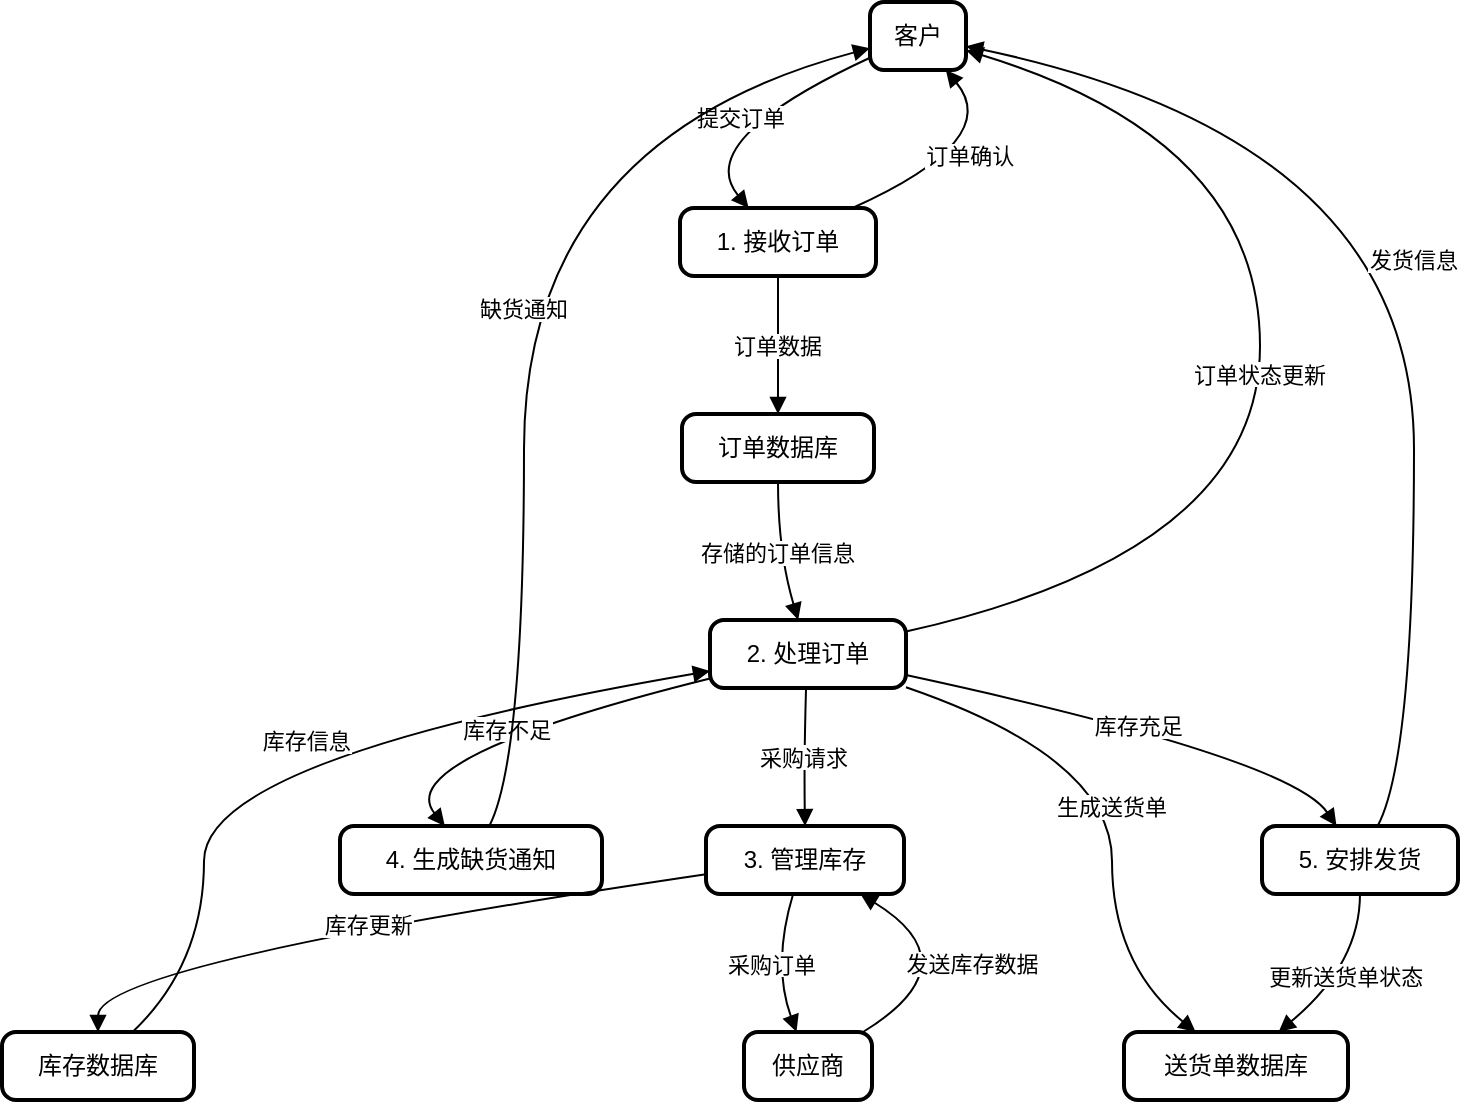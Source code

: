 <mxfile version="24.7.10">
  <diagram id="C5RBs43oDa-KdzZeNtuy" name="Page-1">
    <mxGraphModel dx="1434" dy="746" grid="1" gridSize="10" guides="1" tooltips="1" connect="1" arrows="1" fold="1" page="1" pageScale="1" pageWidth="827" pageHeight="1169" math="0" shadow="0">
      <root>
        <mxCell id="WIyWlLk6GJQsqaUBKTNV-0" />
        <mxCell id="WIyWlLk6GJQsqaUBKTNV-1" parent="WIyWlLk6GJQsqaUBKTNV-0" />
        <mxCell id="2A-RN3WEtYhpg8PCWA6c-103" value="客户" style="rounded=1;absoluteArcSize=1;arcSize=14;whiteSpace=wrap;strokeWidth=2;" vertex="1" parent="WIyWlLk6GJQsqaUBKTNV-1">
          <mxGeometry x="454" y="20" width="48" height="34" as="geometry" />
        </mxCell>
        <mxCell id="2A-RN3WEtYhpg8PCWA6c-104" value="1. 接收订单" style="rounded=1;absoluteArcSize=1;arcSize=14;whiteSpace=wrap;strokeWidth=2;" vertex="1" parent="WIyWlLk6GJQsqaUBKTNV-1">
          <mxGeometry x="359" y="123" width="98" height="34" as="geometry" />
        </mxCell>
        <mxCell id="2A-RN3WEtYhpg8PCWA6c-105" value="供应商" style="rounded=1;absoluteArcSize=1;arcSize=14;whiteSpace=wrap;strokeWidth=2;" vertex="1" parent="WIyWlLk6GJQsqaUBKTNV-1">
          <mxGeometry x="391" y="535" width="64" height="34" as="geometry" />
        </mxCell>
        <mxCell id="2A-RN3WEtYhpg8PCWA6c-106" value="3. 管理库存" style="rounded=1;absoluteArcSize=1;arcSize=14;whiteSpace=wrap;strokeWidth=2;" vertex="1" parent="WIyWlLk6GJQsqaUBKTNV-1">
          <mxGeometry x="372" y="432" width="99" height="34" as="geometry" />
        </mxCell>
        <mxCell id="2A-RN3WEtYhpg8PCWA6c-107" value="订单数据库" style="rounded=1;absoluteArcSize=1;arcSize=14;whiteSpace=wrap;strokeWidth=2;" vertex="1" parent="WIyWlLk6GJQsqaUBKTNV-1">
          <mxGeometry x="360" y="226" width="96" height="34" as="geometry" />
        </mxCell>
        <mxCell id="2A-RN3WEtYhpg8PCWA6c-108" value="2. 处理订单" style="rounded=1;absoluteArcSize=1;arcSize=14;whiteSpace=wrap;strokeWidth=2;" vertex="1" parent="WIyWlLk6GJQsqaUBKTNV-1">
          <mxGeometry x="374" y="329" width="98" height="34" as="geometry" />
        </mxCell>
        <mxCell id="2A-RN3WEtYhpg8PCWA6c-109" value="送货单数据库" style="rounded=1;absoluteArcSize=1;arcSize=14;whiteSpace=wrap;strokeWidth=2;" vertex="1" parent="WIyWlLk6GJQsqaUBKTNV-1">
          <mxGeometry x="581" y="535" width="112" height="34" as="geometry" />
        </mxCell>
        <mxCell id="2A-RN3WEtYhpg8PCWA6c-110" value="库存数据库" style="rounded=1;absoluteArcSize=1;arcSize=14;whiteSpace=wrap;strokeWidth=2;" vertex="1" parent="WIyWlLk6GJQsqaUBKTNV-1">
          <mxGeometry x="20" y="535" width="96" height="34" as="geometry" />
        </mxCell>
        <mxCell id="2A-RN3WEtYhpg8PCWA6c-111" value="4. 生成缺货通知" style="rounded=1;absoluteArcSize=1;arcSize=14;whiteSpace=wrap;strokeWidth=2;" vertex="1" parent="WIyWlLk6GJQsqaUBKTNV-1">
          <mxGeometry x="189" y="432" width="131" height="34" as="geometry" />
        </mxCell>
        <mxCell id="2A-RN3WEtYhpg8PCWA6c-112" value="5. 安排发货" style="rounded=1;absoluteArcSize=1;arcSize=14;whiteSpace=wrap;strokeWidth=2;" vertex="1" parent="WIyWlLk6GJQsqaUBKTNV-1">
          <mxGeometry x="650" y="432" width="98" height="34" as="geometry" />
        </mxCell>
        <mxCell id="2A-RN3WEtYhpg8PCWA6c-113" value="提交订单" style="curved=1;startArrow=none;endArrow=block;exitX=0;exitY=0.82;entryX=0.35;entryY=0;rounded=0;" edge="1" parent="WIyWlLk6GJQsqaUBKTNV-1" source="2A-RN3WEtYhpg8PCWA6c-103" target="2A-RN3WEtYhpg8PCWA6c-104">
          <mxGeometry relative="1" as="geometry">
            <Array as="points">
              <mxPoint x="365" y="89" />
            </Array>
          </mxGeometry>
        </mxCell>
        <mxCell id="2A-RN3WEtYhpg8PCWA6c-114" value="发送库存数据" style="curved=1;startArrow=none;endArrow=block;exitX=0.93;exitY=0;entryX=0.78;entryY=1;rounded=0;" edge="1" parent="WIyWlLk6GJQsqaUBKTNV-1" source="2A-RN3WEtYhpg8PCWA6c-105" target="2A-RN3WEtYhpg8PCWA6c-106">
          <mxGeometry relative="1" as="geometry">
            <Array as="points">
              <mxPoint x="506" y="501" />
            </Array>
          </mxGeometry>
        </mxCell>
        <mxCell id="2A-RN3WEtYhpg8PCWA6c-115" value="订单数据" style="curved=1;startArrow=none;endArrow=block;exitX=0.5;exitY=1;entryX=0.5;entryY=0;rounded=0;" edge="1" parent="WIyWlLk6GJQsqaUBKTNV-1" source="2A-RN3WEtYhpg8PCWA6c-104" target="2A-RN3WEtYhpg8PCWA6c-107">
          <mxGeometry relative="1" as="geometry">
            <Array as="points" />
          </mxGeometry>
        </mxCell>
        <mxCell id="2A-RN3WEtYhpg8PCWA6c-116" value="存储的订单信息" style="curved=1;startArrow=none;endArrow=block;exitX=0.5;exitY=1;entryX=0.45;entryY=0;rounded=0;" edge="1" parent="WIyWlLk6GJQsqaUBKTNV-1" source="2A-RN3WEtYhpg8PCWA6c-107" target="2A-RN3WEtYhpg8PCWA6c-108">
          <mxGeometry relative="1" as="geometry">
            <Array as="points">
              <mxPoint x="408" y="295" />
            </Array>
          </mxGeometry>
        </mxCell>
        <mxCell id="2A-RN3WEtYhpg8PCWA6c-117" value="订单确认" style="curved=1;startArrow=none;endArrow=block;exitX=0.88;exitY=0;entryX=0.79;entryY=1;rounded=0;" edge="1" parent="WIyWlLk6GJQsqaUBKTNV-1" source="2A-RN3WEtYhpg8PCWA6c-104" target="2A-RN3WEtYhpg8PCWA6c-103">
          <mxGeometry relative="1" as="geometry">
            <Array as="points">
              <mxPoint x="521" y="89" />
            </Array>
          </mxGeometry>
        </mxCell>
        <mxCell id="2A-RN3WEtYhpg8PCWA6c-118" value="采购请求" style="curved=1;startArrow=none;endArrow=block;exitX=0.49;exitY=1;entryX=0.5;entryY=0;rounded=0;" edge="1" parent="WIyWlLk6GJQsqaUBKTNV-1" source="2A-RN3WEtYhpg8PCWA6c-108" target="2A-RN3WEtYhpg8PCWA6c-106">
          <mxGeometry relative="1" as="geometry">
            <Array as="points">
              <mxPoint x="421" y="398" />
            </Array>
          </mxGeometry>
        </mxCell>
        <mxCell id="2A-RN3WEtYhpg8PCWA6c-119" value="订单状态更新" style="curved=1;startArrow=none;endArrow=block;exitX=1;exitY=0.17;entryX=1;entryY=0.71;rounded=0;" edge="1" parent="WIyWlLk6GJQsqaUBKTNV-1" source="2A-RN3WEtYhpg8PCWA6c-108" target="2A-RN3WEtYhpg8PCWA6c-103">
          <mxGeometry relative="1" as="geometry">
            <Array as="points">
              <mxPoint x="649" y="295" />
              <mxPoint x="649" y="89" />
            </Array>
          </mxGeometry>
        </mxCell>
        <mxCell id="2A-RN3WEtYhpg8PCWA6c-120" value="生成送货单" style="curved=1;startArrow=none;endArrow=block;exitX=1;exitY=0.99;entryX=0.32;entryY=0;rounded=0;" edge="1" parent="WIyWlLk6GJQsqaUBKTNV-1" source="2A-RN3WEtYhpg8PCWA6c-108" target="2A-RN3WEtYhpg8PCWA6c-109">
          <mxGeometry relative="1" as="geometry">
            <Array as="points">
              <mxPoint x="575" y="398" />
              <mxPoint x="575" y="501" />
            </Array>
          </mxGeometry>
        </mxCell>
        <mxCell id="2A-RN3WEtYhpg8PCWA6c-121" value="库存更新" style="curved=1;startArrow=none;endArrow=block;exitX=0;exitY=0.71;entryX=0.5;entryY=0;rounded=0;" edge="1" parent="WIyWlLk6GJQsqaUBKTNV-1" source="2A-RN3WEtYhpg8PCWA6c-106" target="2A-RN3WEtYhpg8PCWA6c-110">
          <mxGeometry relative="1" as="geometry">
            <Array as="points">
              <mxPoint x="68" y="501" />
            </Array>
          </mxGeometry>
        </mxCell>
        <mxCell id="2A-RN3WEtYhpg8PCWA6c-122" value="采购订单" style="curved=1;startArrow=none;endArrow=block;exitX=0.44;exitY=1;entryX=0.41;entryY=0;rounded=0;" edge="1" parent="WIyWlLk6GJQsqaUBKTNV-1" source="2A-RN3WEtYhpg8PCWA6c-106" target="2A-RN3WEtYhpg8PCWA6c-105">
          <mxGeometry relative="1" as="geometry">
            <Array as="points">
              <mxPoint x="405" y="501" />
            </Array>
          </mxGeometry>
        </mxCell>
        <mxCell id="2A-RN3WEtYhpg8PCWA6c-123" value="库存信息" style="curved=1;startArrow=none;endArrow=block;exitX=0.68;exitY=0;entryX=0;entryY=0.75;rounded=0;" edge="1" parent="WIyWlLk6GJQsqaUBKTNV-1" source="2A-RN3WEtYhpg8PCWA6c-110" target="2A-RN3WEtYhpg8PCWA6c-108">
          <mxGeometry relative="1" as="geometry">
            <Array as="points">
              <mxPoint x="121" y="501" />
              <mxPoint x="121" y="398" />
            </Array>
          </mxGeometry>
        </mxCell>
        <mxCell id="2A-RN3WEtYhpg8PCWA6c-124" value="库存不足" style="curved=1;startArrow=none;endArrow=block;exitX=0;exitY=0.86;entryX=0.4;entryY=0;rounded=0;" edge="1" parent="WIyWlLk6GJQsqaUBKTNV-1" source="2A-RN3WEtYhpg8PCWA6c-108" target="2A-RN3WEtYhpg8PCWA6c-111">
          <mxGeometry relative="1" as="geometry">
            <Array as="points">
              <mxPoint x="214" y="398" />
            </Array>
          </mxGeometry>
        </mxCell>
        <mxCell id="2A-RN3WEtYhpg8PCWA6c-125" value="库存充足" style="curved=1;startArrow=none;endArrow=block;exitX=1;exitY=0.81;entryX=0.38;entryY=0;rounded=0;" edge="1" parent="WIyWlLk6GJQsqaUBKTNV-1" source="2A-RN3WEtYhpg8PCWA6c-108" target="2A-RN3WEtYhpg8PCWA6c-112">
          <mxGeometry relative="1" as="geometry">
            <Array as="points">
              <mxPoint x="664" y="398" />
            </Array>
          </mxGeometry>
        </mxCell>
        <mxCell id="2A-RN3WEtYhpg8PCWA6c-126" value="缺货通知" style="curved=1;startArrow=none;endArrow=block;exitX=0.57;exitY=0;entryX=0;entryY=0.68;rounded=0;" edge="1" parent="WIyWlLk6GJQsqaUBKTNV-1" source="2A-RN3WEtYhpg8PCWA6c-111" target="2A-RN3WEtYhpg8PCWA6c-103">
          <mxGeometry relative="1" as="geometry">
            <Array as="points">
              <mxPoint x="281" y="398" />
              <mxPoint x="281" y="89" />
            </Array>
          </mxGeometry>
        </mxCell>
        <mxCell id="2A-RN3WEtYhpg8PCWA6c-127" value="发货信息" style="curved=1;startArrow=none;endArrow=block;exitX=0.59;exitY=0;entryX=1;entryY=0.65;rounded=0;" edge="1" parent="WIyWlLk6GJQsqaUBKTNV-1" source="2A-RN3WEtYhpg8PCWA6c-112" target="2A-RN3WEtYhpg8PCWA6c-103">
          <mxGeometry relative="1" as="geometry">
            <Array as="points">
              <mxPoint x="726" y="398" />
              <mxPoint x="726" y="89" />
            </Array>
          </mxGeometry>
        </mxCell>
        <mxCell id="2A-RN3WEtYhpg8PCWA6c-128" value="更新送货单状态" style="curved=1;startArrow=none;endArrow=block;exitX=0.5;exitY=1;entryX=0.69;entryY=0;rounded=0;" edge="1" parent="WIyWlLk6GJQsqaUBKTNV-1" source="2A-RN3WEtYhpg8PCWA6c-112" target="2A-RN3WEtYhpg8PCWA6c-109">
          <mxGeometry relative="1" as="geometry">
            <Array as="points">
              <mxPoint x="699" y="501" />
            </Array>
          </mxGeometry>
        </mxCell>
      </root>
    </mxGraphModel>
  </diagram>
</mxfile>
